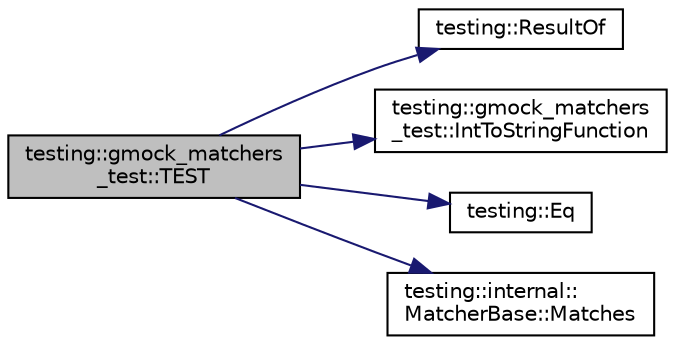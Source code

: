 digraph "testing::gmock_matchers_test::TEST"
{
  edge [fontname="Helvetica",fontsize="10",labelfontname="Helvetica",labelfontsize="10"];
  node [fontname="Helvetica",fontsize="10",shape=record];
  rankdir="LR";
  Node1325 [label="testing::gmock_matchers\l_test::TEST",height=0.2,width=0.4,color="black", fillcolor="grey75", style="filled", fontcolor="black"];
  Node1325 -> Node1326 [color="midnightblue",fontsize="10",style="solid",fontname="Helvetica"];
  Node1326 [label="testing::ResultOf",height=0.2,width=0.4,color="black", fillcolor="white", style="filled",URL="$d0/d75/namespacetesting.html#aaadb51dd383baa95f123ab891d4f8a5f"];
  Node1325 -> Node1327 [color="midnightblue",fontsize="10",style="solid",fontname="Helvetica"];
  Node1327 [label="testing::gmock_matchers\l_test::IntToStringFunction",height=0.2,width=0.4,color="black", fillcolor="white", style="filled",URL="$d5/de1/namespacetesting_1_1gmock__matchers__test.html#a94cad49187e6a3cc41d3ea59903214cf"];
  Node1325 -> Node1328 [color="midnightblue",fontsize="10",style="solid",fontname="Helvetica"];
  Node1328 [label="testing::Eq",height=0.2,width=0.4,color="black", fillcolor="white", style="filled",URL="$d0/d75/namespacetesting.html#a0cb8ba7eae844c871eccb29e7c81635f"];
  Node1325 -> Node1329 [color="midnightblue",fontsize="10",style="solid",fontname="Helvetica"];
  Node1329 [label="testing::internal::\lMatcherBase::Matches",height=0.2,width=0.4,color="black", fillcolor="white", style="filled",URL="$df/d93/classtesting_1_1internal_1_1_matcher_base.html#a3b479673ff40cac1a7d548e91d789cb2"];
}
